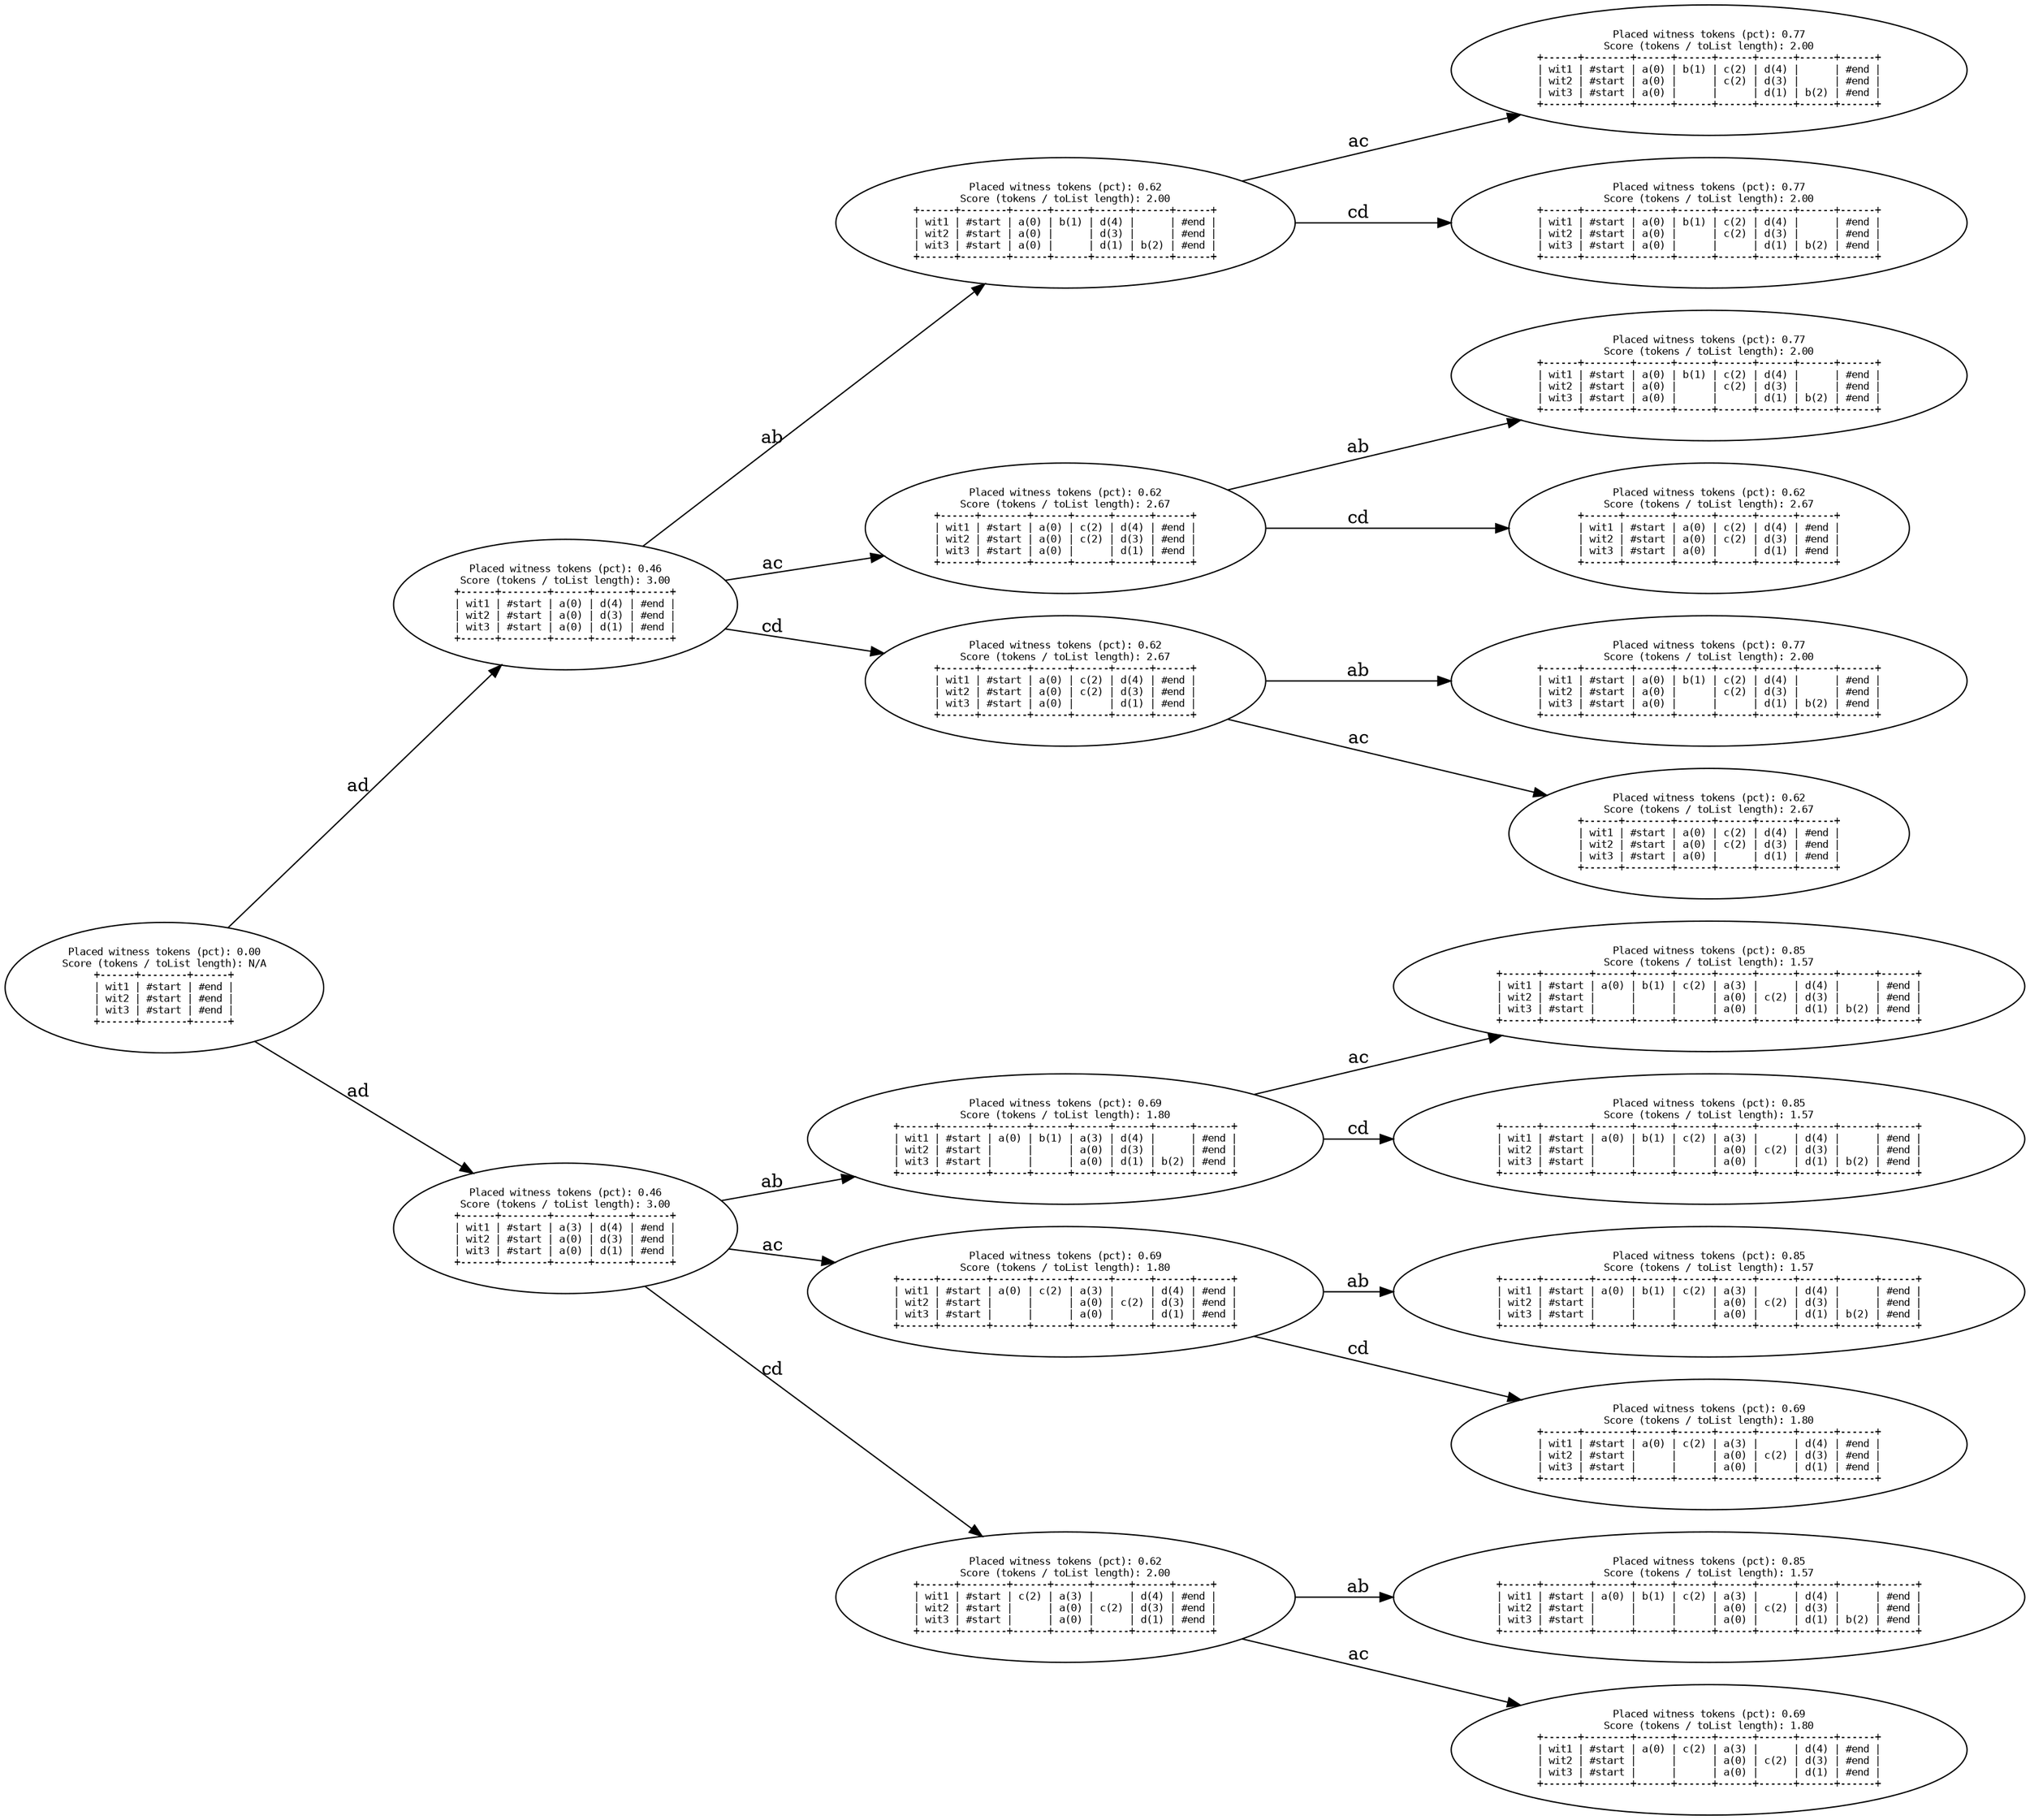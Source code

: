 digraph {
	graph [rankdir=LR]
	node [fontname=Courier fontsize=8]
	1 [label="Placed witness tokens (pct): 0.00
Score (tokens / toList length): N/A
+------+--------+------+
| wit1 | #start | #end |
| wit2 | #start | #end |
| wit3 | #start | #end |
+------+--------+------+"]
	2 [label="Placed witness tokens (pct): 0.46
Score (tokens / toList length): 3.00
+------+--------+------+------+------+
| wit1 | #start | a(0) | d(4) | #end |
| wit2 | #start | a(0) | d(3) | #end |
| wit3 | #start | a(0) | d(1) | #end |
+------+--------+------+------+------+"]
	1 -> 2 [label=ad]
	3 [label="Placed witness tokens (pct): 0.62
Score (tokens / toList length): 2.00
+------+--------+------+------+------+------+------+
| wit1 | #start | a(0) | b(1) | d(4) |      | #end |
| wit2 | #start | a(0) |      | d(3) |      | #end |
| wit3 | #start | a(0) |      | d(1) | b(2) | #end |
+------+--------+------+------+------+------+------+"]
	2 -> 3 [label=ab]
	4 [label="Placed witness tokens (pct): 0.77
Score (tokens / toList length): 2.00
+------+--------+------+------+------+------+------+------+
| wit1 | #start | a(0) | b(1) | c(2) | d(4) |      | #end |
| wit2 | #start | a(0) |      | c(2) | d(3) |      | #end |
| wit3 | #start | a(0) |      |      | d(1) | b(2) | #end |
+------+--------+------+------+------+------+------+------+"]
	3 -> 4 [label=ac]
	5 [label="Placed witness tokens (pct): 0.77
Score (tokens / toList length): 2.00
+------+--------+------+------+------+------+------+------+
| wit1 | #start | a(0) | b(1) | c(2) | d(4) |      | #end |
| wit2 | #start | a(0) |      | c(2) | d(3) |      | #end |
| wit3 | #start | a(0) |      |      | d(1) | b(2) | #end |
+------+--------+------+------+------+------+------+------+"]
	3 -> 5 [label=cd]
	6 [label="Placed witness tokens (pct): 0.62
Score (tokens / toList length): 2.67
+------+--------+------+------+------+------+
| wit1 | #start | a(0) | c(2) | d(4) | #end |
| wit2 | #start | a(0) | c(2) | d(3) | #end |
| wit3 | #start | a(0) |      | d(1) | #end |
+------+--------+------+------+------+------+"]
	2 -> 6 [label=ac]
	7 [label="Placed witness tokens (pct): 0.77
Score (tokens / toList length): 2.00
+------+--------+------+------+------+------+------+------+
| wit1 | #start | a(0) | b(1) | c(2) | d(4) |      | #end |
| wit2 | #start | a(0) |      | c(2) | d(3) |      | #end |
| wit3 | #start | a(0) |      |      | d(1) | b(2) | #end |
+------+--------+------+------+------+------+------+------+"]
	6 -> 7 [label=ab]
	8 [label="Placed witness tokens (pct): 0.62
Score (tokens / toList length): 2.67
+------+--------+------+------+------+------+
| wit1 | #start | a(0) | c(2) | d(4) | #end |
| wit2 | #start | a(0) | c(2) | d(3) | #end |
| wit3 | #start | a(0) |      | d(1) | #end |
+------+--------+------+------+------+------+"]
	6 -> 8 [label=cd]
	9 [label="Placed witness tokens (pct): 0.62
Score (tokens / toList length): 2.67
+------+--------+------+------+------+------+
| wit1 | #start | a(0) | c(2) | d(4) | #end |
| wit2 | #start | a(0) | c(2) | d(3) | #end |
| wit3 | #start | a(0) |      | d(1) | #end |
+------+--------+------+------+------+------+"]
	2 -> 9 [label=cd]
	10 [label="Placed witness tokens (pct): 0.77
Score (tokens / toList length): 2.00
+------+--------+------+------+------+------+------+------+
| wit1 | #start | a(0) | b(1) | c(2) | d(4) |      | #end |
| wit2 | #start | a(0) |      | c(2) | d(3) |      | #end |
| wit3 | #start | a(0) |      |      | d(1) | b(2) | #end |
+------+--------+------+------+------+------+------+------+"]
	9 -> 10 [label=ab]
	11 [label="Placed witness tokens (pct): 0.62
Score (tokens / toList length): 2.67
+------+--------+------+------+------+------+
| wit1 | #start | a(0) | c(2) | d(4) | #end |
| wit2 | #start | a(0) | c(2) | d(3) | #end |
| wit3 | #start | a(0) |      | d(1) | #end |
+------+--------+------+------+------+------+"]
	9 -> 11 [label=ac]
	12 [label="Placed witness tokens (pct): 0.46
Score (tokens / toList length): 3.00
+------+--------+------+------+------+
| wit1 | #start | a(3) | d(4) | #end |
| wit2 | #start | a(0) | d(3) | #end |
| wit3 | #start | a(0) | d(1) | #end |
+------+--------+------+------+------+"]
	1 -> 12 [label=ad]
	13 [label="Placed witness tokens (pct): 0.69
Score (tokens / toList length): 1.80
+------+--------+------+------+------+------+------+------+
| wit1 | #start | a(0) | b(1) | a(3) | d(4) |      | #end |
| wit2 | #start |      |      | a(0) | d(3) |      | #end |
| wit3 | #start |      |      | a(0) | d(1) | b(2) | #end |
+------+--------+------+------+------+------+------+------+"]
	12 -> 13 [label=ab]
	14 [label="Placed witness tokens (pct): 0.85
Score (tokens / toList length): 1.57
+------+--------+------+------+------+------+------+------+------+------+
| wit1 | #start | a(0) | b(1) | c(2) | a(3) |      | d(4) |      | #end |
| wit2 | #start |      |      |      | a(0) | c(2) | d(3) |      | #end |
| wit3 | #start |      |      |      | a(0) |      | d(1) | b(2) | #end |
+------+--------+------+------+------+------+------+------+------+------+"]
	13 -> 14 [label=ac]
	15 [label="Placed witness tokens (pct): 0.85
Score (tokens / toList length): 1.57
+------+--------+------+------+------+------+------+------+------+------+
| wit1 | #start | a(0) | b(1) | c(2) | a(3) |      | d(4) |      | #end |
| wit2 | #start |      |      |      | a(0) | c(2) | d(3) |      | #end |
| wit3 | #start |      |      |      | a(0) |      | d(1) | b(2) | #end |
+------+--------+------+------+------+------+------+------+------+------+"]
	13 -> 15 [label=cd]
	16 [label="Placed witness tokens (pct): 0.69
Score (tokens / toList length): 1.80
+------+--------+------+------+------+------+------+------+
| wit1 | #start | a(0) | c(2) | a(3) |      | d(4) | #end |
| wit2 | #start |      |      | a(0) | c(2) | d(3) | #end |
| wit3 | #start |      |      | a(0) |      | d(1) | #end |
+------+--------+------+------+------+------+------+------+"]
	12 -> 16 [label=ac]
	17 [label="Placed witness tokens (pct): 0.85
Score (tokens / toList length): 1.57
+------+--------+------+------+------+------+------+------+------+------+
| wit1 | #start | a(0) | b(1) | c(2) | a(3) |      | d(4) |      | #end |
| wit2 | #start |      |      |      | a(0) | c(2) | d(3) |      | #end |
| wit3 | #start |      |      |      | a(0) |      | d(1) | b(2) | #end |
+------+--------+------+------+------+------+------+------+------+------+"]
	16 -> 17 [label=ab]
	18 [label="Placed witness tokens (pct): 0.69
Score (tokens / toList length): 1.80
+------+--------+------+------+------+------+------+------+
| wit1 | #start | a(0) | c(2) | a(3) |      | d(4) | #end |
| wit2 | #start |      |      | a(0) | c(2) | d(3) | #end |
| wit3 | #start |      |      | a(0) |      | d(1) | #end |
+------+--------+------+------+------+------+------+------+"]
	16 -> 18 [label=cd]
	19 [label="Placed witness tokens (pct): 0.62
Score (tokens / toList length): 2.00
+------+--------+------+------+------+------+------+
| wit1 | #start | c(2) | a(3) |      | d(4) | #end |
| wit2 | #start |      | a(0) | c(2) | d(3) | #end |
| wit3 | #start |      | a(0) |      | d(1) | #end |
+------+--------+------+------+------+------+------+"]
	12 -> 19 [label=cd]
	20 [label="Placed witness tokens (pct): 0.85
Score (tokens / toList length): 1.57
+------+--------+------+------+------+------+------+------+------+------+
| wit1 | #start | a(0) | b(1) | c(2) | a(3) |      | d(4) |      | #end |
| wit2 | #start |      |      |      | a(0) | c(2) | d(3) |      | #end |
| wit3 | #start |      |      |      | a(0) |      | d(1) | b(2) | #end |
+------+--------+------+------+------+------+------+------+------+------+"]
	19 -> 20 [label=ab]
	21 [label="Placed witness tokens (pct): 0.69
Score (tokens / toList length): 1.80
+------+--------+------+------+------+------+------+------+
| wit1 | #start | a(0) | c(2) | a(3) |      | d(4) | #end |
| wit2 | #start |      |      | a(0) | c(2) | d(3) | #end |
| wit3 | #start |      |      | a(0) |      | d(1) | #end |
+------+--------+------+------+------+------+------+------+"]
	19 -> 21 [label=ac]
}
